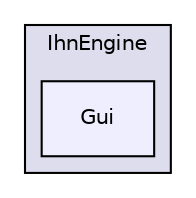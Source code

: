 digraph "C:/Programming/Games/IhnEngine/MaceSwinger/lib/IhnEngine/IhnEngine/Gui" {
  compound=true
  node [ fontsize="10", fontname="Helvetica"];
  edge [ labelfontsize="10", labelfontname="Helvetica"];
  subgraph clusterdir_1d2e75f246cceb230aa7f7be7c49a8eb {
    graph [ bgcolor="#ddddee", pencolor="black", label="IhnEngine" fontname="Helvetica", fontsize="10", URL="dir_1d2e75f246cceb230aa7f7be7c49a8eb.html"]
  dir_cc2f162368c04b8adedf0ffe35876b45 [shape=box, label="Gui", style="filled", fillcolor="#eeeeff", pencolor="black", URL="dir_cc2f162368c04b8adedf0ffe35876b45.html"];
  }
}
